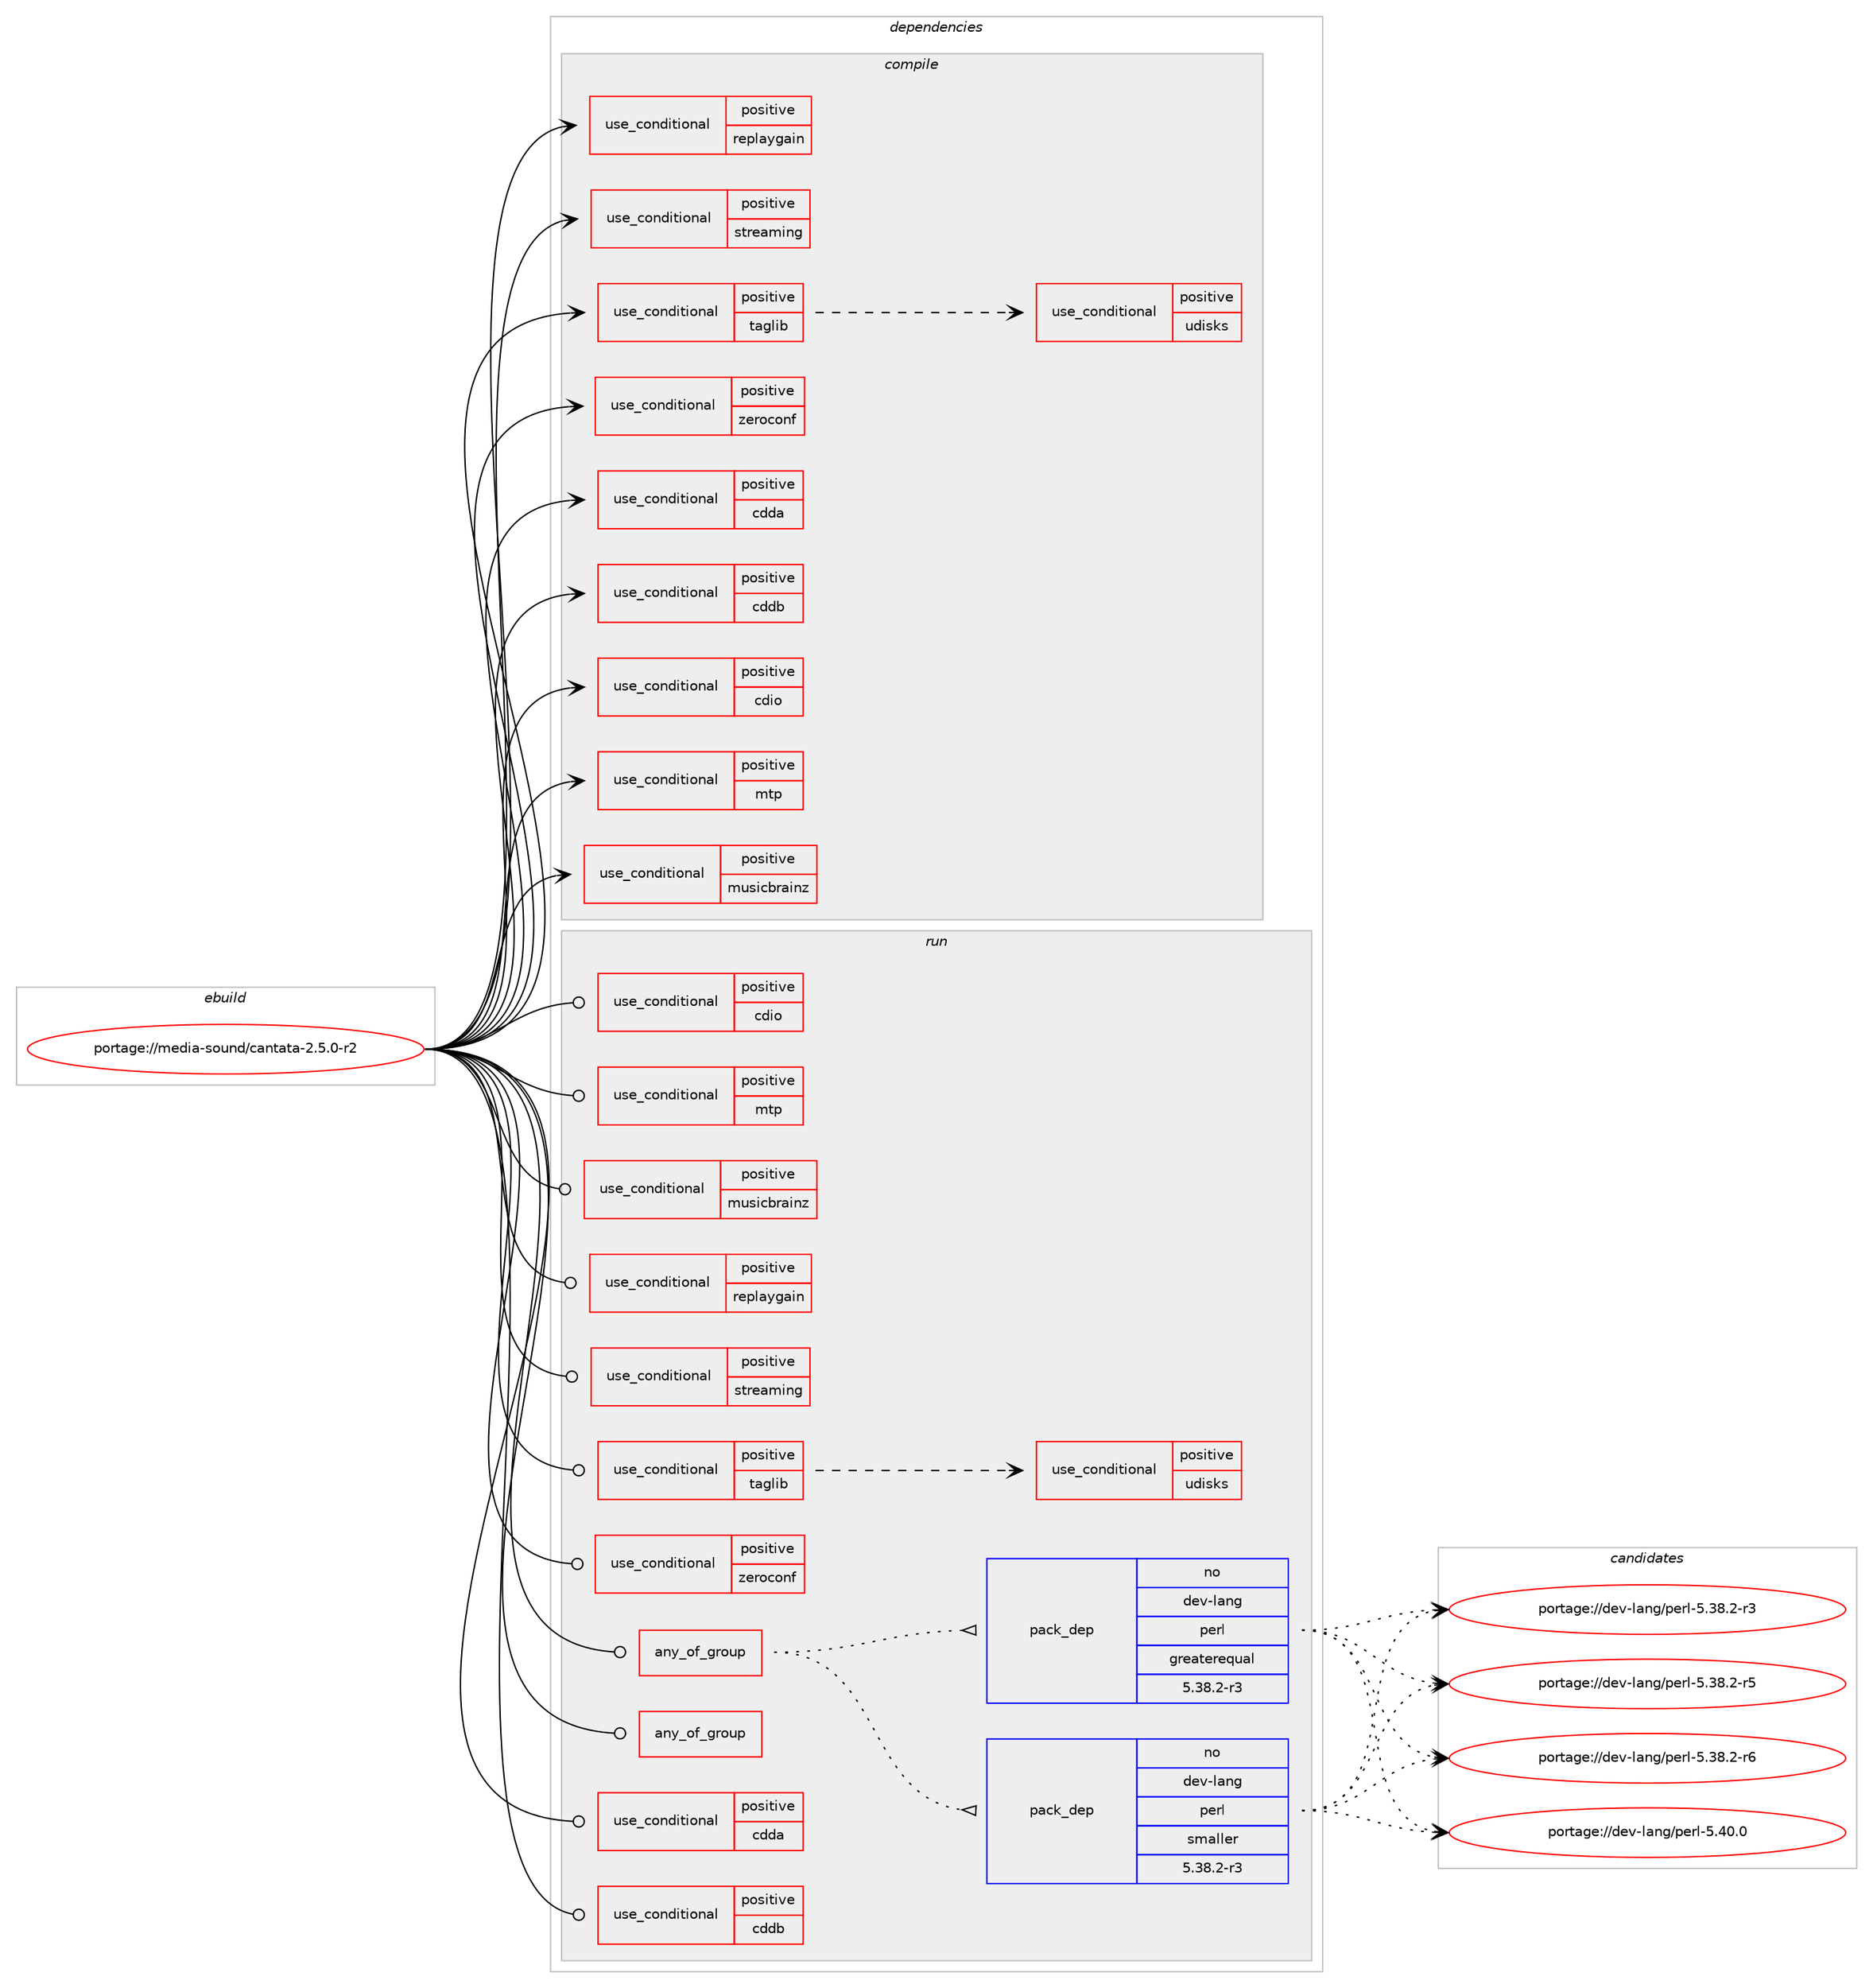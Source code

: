 digraph prolog {

# *************
# Graph options
# *************

newrank=true;
concentrate=true;
compound=true;
graph [rankdir=LR,fontname=Helvetica,fontsize=10,ranksep=1.5];#, ranksep=2.5, nodesep=0.2];
edge  [arrowhead=vee];
node  [fontname=Helvetica,fontsize=10];

# **********
# The ebuild
# **********

subgraph cluster_leftcol {
color=gray;
rank=same;
label=<<i>ebuild</i>>;
id [label="portage://media-sound/cantata-2.5.0-r2", color=red, width=4, href="../media-sound/cantata-2.5.0-r2.svg"];
}

# ****************
# The dependencies
# ****************

subgraph cluster_midcol {
color=gray;
label=<<i>dependencies</i>>;
subgraph cluster_compile {
fillcolor="#eeeeee";
style=filled;
label=<<i>compile</i>>;
subgraph cond77436 {
dependency162312 [label=<<TABLE BORDER="0" CELLBORDER="1" CELLSPACING="0" CELLPADDING="4"><TR><TD ROWSPAN="3" CELLPADDING="10">use_conditional</TD></TR><TR><TD>positive</TD></TR><TR><TD>cdda</TD></TR></TABLE>>, shape=none, color=red];
# *** BEGIN UNKNOWN DEPENDENCY TYPE (TODO) ***
# dependency162312 -> package_dependency(portage://media-sound/cantata-2.5.0-r2,install,no,media-sound,cdparanoia,none,[,,],[],[])
# *** END UNKNOWN DEPENDENCY TYPE (TODO) ***

}
id:e -> dependency162312:w [weight=20,style="solid",arrowhead="vee"];
subgraph cond77437 {
dependency162313 [label=<<TABLE BORDER="0" CELLBORDER="1" CELLSPACING="0" CELLPADDING="4"><TR><TD ROWSPAN="3" CELLPADDING="10">use_conditional</TD></TR><TR><TD>positive</TD></TR><TR><TD>cddb</TD></TR></TABLE>>, shape=none, color=red];
# *** BEGIN UNKNOWN DEPENDENCY TYPE (TODO) ***
# dependency162313 -> package_dependency(portage://media-sound/cantata-2.5.0-r2,install,no,media-libs,libcddb,none,[,,],[],[])
# *** END UNKNOWN DEPENDENCY TYPE (TODO) ***

}
id:e -> dependency162313:w [weight=20,style="solid",arrowhead="vee"];
subgraph cond77438 {
dependency162314 [label=<<TABLE BORDER="0" CELLBORDER="1" CELLSPACING="0" CELLPADDING="4"><TR><TD ROWSPAN="3" CELLPADDING="10">use_conditional</TD></TR><TR><TD>positive</TD></TR><TR><TD>cdio</TD></TR></TABLE>>, shape=none, color=red];
# *** BEGIN UNKNOWN DEPENDENCY TYPE (TODO) ***
# dependency162314 -> package_dependency(portage://media-sound/cantata-2.5.0-r2,install,no,dev-libs,libcdio-paranoia,none,[,,],any_same_slot,[])
# *** END UNKNOWN DEPENDENCY TYPE (TODO) ***

}
id:e -> dependency162314:w [weight=20,style="solid",arrowhead="vee"];
subgraph cond77439 {
dependency162315 [label=<<TABLE BORDER="0" CELLBORDER="1" CELLSPACING="0" CELLPADDING="4"><TR><TD ROWSPAN="3" CELLPADDING="10">use_conditional</TD></TR><TR><TD>positive</TD></TR><TR><TD>mtp</TD></TR></TABLE>>, shape=none, color=red];
# *** BEGIN UNKNOWN DEPENDENCY TYPE (TODO) ***
# dependency162315 -> package_dependency(portage://media-sound/cantata-2.5.0-r2,install,no,media-libs,libmtp,none,[,,],any_same_slot,[])
# *** END UNKNOWN DEPENDENCY TYPE (TODO) ***

}
id:e -> dependency162315:w [weight=20,style="solid",arrowhead="vee"];
subgraph cond77440 {
dependency162316 [label=<<TABLE BORDER="0" CELLBORDER="1" CELLSPACING="0" CELLPADDING="4"><TR><TD ROWSPAN="3" CELLPADDING="10">use_conditional</TD></TR><TR><TD>positive</TD></TR><TR><TD>musicbrainz</TD></TR></TABLE>>, shape=none, color=red];
# *** BEGIN UNKNOWN DEPENDENCY TYPE (TODO) ***
# dependency162316 -> package_dependency(portage://media-sound/cantata-2.5.0-r2,install,no,media-libs,musicbrainz,none,[,,],[slot(5),equal],[])
# *** END UNKNOWN DEPENDENCY TYPE (TODO) ***

}
id:e -> dependency162316:w [weight=20,style="solid",arrowhead="vee"];
subgraph cond77441 {
dependency162317 [label=<<TABLE BORDER="0" CELLBORDER="1" CELLSPACING="0" CELLPADDING="4"><TR><TD ROWSPAN="3" CELLPADDING="10">use_conditional</TD></TR><TR><TD>positive</TD></TR><TR><TD>replaygain</TD></TR></TABLE>>, shape=none, color=red];
# *** BEGIN UNKNOWN DEPENDENCY TYPE (TODO) ***
# dependency162317 -> package_dependency(portage://media-sound/cantata-2.5.0-r2,install,no,media-libs,libebur128,none,[,,],any_same_slot,[])
# *** END UNKNOWN DEPENDENCY TYPE (TODO) ***

# *** BEGIN UNKNOWN DEPENDENCY TYPE (TODO) ***
# dependency162317 -> package_dependency(portage://media-sound/cantata-2.5.0-r2,install,no,media-sound,mpg123,none,[,,],[],[])
# *** END UNKNOWN DEPENDENCY TYPE (TODO) ***

# *** BEGIN UNKNOWN DEPENDENCY TYPE (TODO) ***
# dependency162317 -> package_dependency(portage://media-sound/cantata-2.5.0-r2,install,no,media-video,ffmpeg,none,[,,],[slot(0),equal],[])
# *** END UNKNOWN DEPENDENCY TYPE (TODO) ***

}
id:e -> dependency162317:w [weight=20,style="solid",arrowhead="vee"];
subgraph cond77442 {
dependency162318 [label=<<TABLE BORDER="0" CELLBORDER="1" CELLSPACING="0" CELLPADDING="4"><TR><TD ROWSPAN="3" CELLPADDING="10">use_conditional</TD></TR><TR><TD>positive</TD></TR><TR><TD>streaming</TD></TR></TABLE>>, shape=none, color=red];
# *** BEGIN UNKNOWN DEPENDENCY TYPE (TODO) ***
# dependency162318 -> package_dependency(portage://media-sound/cantata-2.5.0-r2,install,no,dev-qt,qtmultimedia,none,[,,],[slot(5)],[])
# *** END UNKNOWN DEPENDENCY TYPE (TODO) ***

}
id:e -> dependency162318:w [weight=20,style="solid",arrowhead="vee"];
subgraph cond77443 {
dependency162319 [label=<<TABLE BORDER="0" CELLBORDER="1" CELLSPACING="0" CELLPADDING="4"><TR><TD ROWSPAN="3" CELLPADDING="10">use_conditional</TD></TR><TR><TD>positive</TD></TR><TR><TD>taglib</TD></TR></TABLE>>, shape=none, color=red];
# *** BEGIN UNKNOWN DEPENDENCY TYPE (TODO) ***
# dependency162319 -> package_dependency(portage://media-sound/cantata-2.5.0-r2,install,no,media-libs,taglib,none,[,,],[],[use(enable(asf),positive),use(enable(mp4),positive)])
# *** END UNKNOWN DEPENDENCY TYPE (TODO) ***

subgraph cond77444 {
dependency162320 [label=<<TABLE BORDER="0" CELLBORDER="1" CELLSPACING="0" CELLPADDING="4"><TR><TD ROWSPAN="3" CELLPADDING="10">use_conditional</TD></TR><TR><TD>positive</TD></TR><TR><TD>udisks</TD></TR></TABLE>>, shape=none, color=red];
# *** BEGIN UNKNOWN DEPENDENCY TYPE (TODO) ***
# dependency162320 -> package_dependency(portage://media-sound/cantata-2.5.0-r2,install,no,sys-fs,udisks,none,[,,],[slot(2)],[])
# *** END UNKNOWN DEPENDENCY TYPE (TODO) ***

}
dependency162319:e -> dependency162320:w [weight=20,style="dashed",arrowhead="vee"];
}
id:e -> dependency162319:w [weight=20,style="solid",arrowhead="vee"];
subgraph cond77445 {
dependency162321 [label=<<TABLE BORDER="0" CELLBORDER="1" CELLSPACING="0" CELLPADDING="4"><TR><TD ROWSPAN="3" CELLPADDING="10">use_conditional</TD></TR><TR><TD>positive</TD></TR><TR><TD>zeroconf</TD></TR></TABLE>>, shape=none, color=red];
# *** BEGIN UNKNOWN DEPENDENCY TYPE (TODO) ***
# dependency162321 -> package_dependency(portage://media-sound/cantata-2.5.0-r2,install,no,net-dns,avahi,none,[,,],[],[])
# *** END UNKNOWN DEPENDENCY TYPE (TODO) ***

}
id:e -> dependency162321:w [weight=20,style="solid",arrowhead="vee"];
# *** BEGIN UNKNOWN DEPENDENCY TYPE (TODO) ***
# id -> package_dependency(portage://media-sound/cantata-2.5.0-r2,install,no,dev-qt,qtconcurrent,none,[,,],[slot(5)],[])
# *** END UNKNOWN DEPENDENCY TYPE (TODO) ***

# *** BEGIN UNKNOWN DEPENDENCY TYPE (TODO) ***
# id -> package_dependency(portage://media-sound/cantata-2.5.0-r2,install,no,dev-qt,qtcore,none,[,,],[slot(5)],[])
# *** END UNKNOWN DEPENDENCY TYPE (TODO) ***

# *** BEGIN UNKNOWN DEPENDENCY TYPE (TODO) ***
# id -> package_dependency(portage://media-sound/cantata-2.5.0-r2,install,no,dev-qt,qtdbus,none,[,,],[slot(5)],[])
# *** END UNKNOWN DEPENDENCY TYPE (TODO) ***

# *** BEGIN UNKNOWN DEPENDENCY TYPE (TODO) ***
# id -> package_dependency(portage://media-sound/cantata-2.5.0-r2,install,no,dev-qt,qtgui,none,[,,],[slot(5)],[])
# *** END UNKNOWN DEPENDENCY TYPE (TODO) ***

# *** BEGIN UNKNOWN DEPENDENCY TYPE (TODO) ***
# id -> package_dependency(portage://media-sound/cantata-2.5.0-r2,install,no,dev-qt,qtnetwork,none,[,,],[slot(5)],[])
# *** END UNKNOWN DEPENDENCY TYPE (TODO) ***

# *** BEGIN UNKNOWN DEPENDENCY TYPE (TODO) ***
# id -> package_dependency(portage://media-sound/cantata-2.5.0-r2,install,no,dev-qt,qtsql,none,[,,],[slot(5)],[use(enable(sqlite),none)])
# *** END UNKNOWN DEPENDENCY TYPE (TODO) ***

# *** BEGIN UNKNOWN DEPENDENCY TYPE (TODO) ***
# id -> package_dependency(portage://media-sound/cantata-2.5.0-r2,install,no,dev-qt,qtsvg,none,[,,],[slot(5)],[])
# *** END UNKNOWN DEPENDENCY TYPE (TODO) ***

# *** BEGIN UNKNOWN DEPENDENCY TYPE (TODO) ***
# id -> package_dependency(portage://media-sound/cantata-2.5.0-r2,install,no,dev-qt,qtwidgets,none,[,,],[slot(5)],[])
# *** END UNKNOWN DEPENDENCY TYPE (TODO) ***

# *** BEGIN UNKNOWN DEPENDENCY TYPE (TODO) ***
# id -> package_dependency(portage://media-sound/cantata-2.5.0-r2,install,no,dev-qt,qtxml,none,[,,],[slot(5)],[])
# *** END UNKNOWN DEPENDENCY TYPE (TODO) ***

# *** BEGIN UNKNOWN DEPENDENCY TYPE (TODO) ***
# id -> package_dependency(portage://media-sound/cantata-2.5.0-r2,install,no,sys-libs,zlib,none,[,,],[],[])
# *** END UNKNOWN DEPENDENCY TYPE (TODO) ***

# *** BEGIN UNKNOWN DEPENDENCY TYPE (TODO) ***
# id -> package_dependency(portage://media-sound/cantata-2.5.0-r2,install,no,virtual,libudev,none,[,,],any_same_slot,[])
# *** END UNKNOWN DEPENDENCY TYPE (TODO) ***

}
subgraph cluster_compileandrun {
fillcolor="#eeeeee";
style=filled;
label=<<i>compile and run</i>>;
}
subgraph cluster_run {
fillcolor="#eeeeee";
style=filled;
label=<<i>run</i>>;
subgraph any2216 {
dependency162322 [label=<<TABLE BORDER="0" CELLBORDER="1" CELLSPACING="0" CELLPADDING="4"><TR><TD CELLPADDING="10">any_of_group</TD></TR></TABLE>>, shape=none, color=red];subgraph pack82496 {
dependency162323 [label=<<TABLE BORDER="0" CELLBORDER="1" CELLSPACING="0" CELLPADDING="4" WIDTH="220"><TR><TD ROWSPAN="6" CELLPADDING="30">pack_dep</TD></TR><TR><TD WIDTH="110">no</TD></TR><TR><TD>dev-lang</TD></TR><TR><TD>perl</TD></TR><TR><TD>greaterequal</TD></TR><TR><TD>5.38.2-r3</TD></TR></TABLE>>, shape=none, color=blue];
}
dependency162322:e -> dependency162323:w [weight=20,style="dotted",arrowhead="oinv"];
subgraph pack82497 {
dependency162324 [label=<<TABLE BORDER="0" CELLBORDER="1" CELLSPACING="0" CELLPADDING="4" WIDTH="220"><TR><TD ROWSPAN="6" CELLPADDING="30">pack_dep</TD></TR><TR><TD WIDTH="110">no</TD></TR><TR><TD>dev-lang</TD></TR><TR><TD>perl</TD></TR><TR><TD>smaller</TD></TR><TR><TD>5.38.2-r3</TD></TR></TABLE>>, shape=none, color=blue];
}
dependency162322:e -> dependency162324:w [weight=20,style="dotted",arrowhead="oinv"];
}
id:e -> dependency162322:w [weight=20,style="solid",arrowhead="odot"];
subgraph any2217 {
dependency162325 [label=<<TABLE BORDER="0" CELLBORDER="1" CELLSPACING="0" CELLPADDING="4"><TR><TD CELLPADDING="10">any_of_group</TD></TR></TABLE>>, shape=none, color=red];# *** BEGIN UNKNOWN DEPENDENCY TYPE (TODO) ***
# dependency162325 -> package_dependency(portage://media-sound/cantata-2.5.0-r2,run,no,kde-frameworks,breeze-icons,none,[,,],any_different_slot,[])
# *** END UNKNOWN DEPENDENCY TYPE (TODO) ***

# *** BEGIN UNKNOWN DEPENDENCY TYPE (TODO) ***
# dependency162325 -> package_dependency(portage://media-sound/cantata-2.5.0-r2,run,no,kde-frameworks,oxygen-icons,none,[,,],any_different_slot,[])
# *** END UNKNOWN DEPENDENCY TYPE (TODO) ***

}
id:e -> dependency162325:w [weight=20,style="solid",arrowhead="odot"];
subgraph cond77446 {
dependency162326 [label=<<TABLE BORDER="0" CELLBORDER="1" CELLSPACING="0" CELLPADDING="4"><TR><TD ROWSPAN="3" CELLPADDING="10">use_conditional</TD></TR><TR><TD>positive</TD></TR><TR><TD>cdda</TD></TR></TABLE>>, shape=none, color=red];
# *** BEGIN UNKNOWN DEPENDENCY TYPE (TODO) ***
# dependency162326 -> package_dependency(portage://media-sound/cantata-2.5.0-r2,run,no,media-sound,cdparanoia,none,[,,],[],[])
# *** END UNKNOWN DEPENDENCY TYPE (TODO) ***

}
id:e -> dependency162326:w [weight=20,style="solid",arrowhead="odot"];
subgraph cond77447 {
dependency162327 [label=<<TABLE BORDER="0" CELLBORDER="1" CELLSPACING="0" CELLPADDING="4"><TR><TD ROWSPAN="3" CELLPADDING="10">use_conditional</TD></TR><TR><TD>positive</TD></TR><TR><TD>cddb</TD></TR></TABLE>>, shape=none, color=red];
# *** BEGIN UNKNOWN DEPENDENCY TYPE (TODO) ***
# dependency162327 -> package_dependency(portage://media-sound/cantata-2.5.0-r2,run,no,media-libs,libcddb,none,[,,],[],[])
# *** END UNKNOWN DEPENDENCY TYPE (TODO) ***

}
id:e -> dependency162327:w [weight=20,style="solid",arrowhead="odot"];
subgraph cond77448 {
dependency162328 [label=<<TABLE BORDER="0" CELLBORDER="1" CELLSPACING="0" CELLPADDING="4"><TR><TD ROWSPAN="3" CELLPADDING="10">use_conditional</TD></TR><TR><TD>positive</TD></TR><TR><TD>cdio</TD></TR></TABLE>>, shape=none, color=red];
# *** BEGIN UNKNOWN DEPENDENCY TYPE (TODO) ***
# dependency162328 -> package_dependency(portage://media-sound/cantata-2.5.0-r2,run,no,dev-libs,libcdio-paranoia,none,[,,],any_same_slot,[])
# *** END UNKNOWN DEPENDENCY TYPE (TODO) ***

}
id:e -> dependency162328:w [weight=20,style="solid",arrowhead="odot"];
subgraph cond77449 {
dependency162329 [label=<<TABLE BORDER="0" CELLBORDER="1" CELLSPACING="0" CELLPADDING="4"><TR><TD ROWSPAN="3" CELLPADDING="10">use_conditional</TD></TR><TR><TD>positive</TD></TR><TR><TD>mtp</TD></TR></TABLE>>, shape=none, color=red];
# *** BEGIN UNKNOWN DEPENDENCY TYPE (TODO) ***
# dependency162329 -> package_dependency(portage://media-sound/cantata-2.5.0-r2,run,no,media-libs,libmtp,none,[,,],any_same_slot,[])
# *** END UNKNOWN DEPENDENCY TYPE (TODO) ***

}
id:e -> dependency162329:w [weight=20,style="solid",arrowhead="odot"];
subgraph cond77450 {
dependency162330 [label=<<TABLE BORDER="0" CELLBORDER="1" CELLSPACING="0" CELLPADDING="4"><TR><TD ROWSPAN="3" CELLPADDING="10">use_conditional</TD></TR><TR><TD>positive</TD></TR><TR><TD>musicbrainz</TD></TR></TABLE>>, shape=none, color=red];
# *** BEGIN UNKNOWN DEPENDENCY TYPE (TODO) ***
# dependency162330 -> package_dependency(portage://media-sound/cantata-2.5.0-r2,run,no,media-libs,musicbrainz,none,[,,],[slot(5),equal],[])
# *** END UNKNOWN DEPENDENCY TYPE (TODO) ***

}
id:e -> dependency162330:w [weight=20,style="solid",arrowhead="odot"];
subgraph cond77451 {
dependency162331 [label=<<TABLE BORDER="0" CELLBORDER="1" CELLSPACING="0" CELLPADDING="4"><TR><TD ROWSPAN="3" CELLPADDING="10">use_conditional</TD></TR><TR><TD>positive</TD></TR><TR><TD>replaygain</TD></TR></TABLE>>, shape=none, color=red];
# *** BEGIN UNKNOWN DEPENDENCY TYPE (TODO) ***
# dependency162331 -> package_dependency(portage://media-sound/cantata-2.5.0-r2,run,no,media-libs,libebur128,none,[,,],any_same_slot,[])
# *** END UNKNOWN DEPENDENCY TYPE (TODO) ***

# *** BEGIN UNKNOWN DEPENDENCY TYPE (TODO) ***
# dependency162331 -> package_dependency(portage://media-sound/cantata-2.5.0-r2,run,no,media-sound,mpg123,none,[,,],[],[])
# *** END UNKNOWN DEPENDENCY TYPE (TODO) ***

# *** BEGIN UNKNOWN DEPENDENCY TYPE (TODO) ***
# dependency162331 -> package_dependency(portage://media-sound/cantata-2.5.0-r2,run,no,media-video,ffmpeg,none,[,,],[slot(0),equal],[])
# *** END UNKNOWN DEPENDENCY TYPE (TODO) ***

}
id:e -> dependency162331:w [weight=20,style="solid",arrowhead="odot"];
subgraph cond77452 {
dependency162332 [label=<<TABLE BORDER="0" CELLBORDER="1" CELLSPACING="0" CELLPADDING="4"><TR><TD ROWSPAN="3" CELLPADDING="10">use_conditional</TD></TR><TR><TD>positive</TD></TR><TR><TD>streaming</TD></TR></TABLE>>, shape=none, color=red];
# *** BEGIN UNKNOWN DEPENDENCY TYPE (TODO) ***
# dependency162332 -> package_dependency(portage://media-sound/cantata-2.5.0-r2,run,no,dev-qt,qtmultimedia,none,[,,],[slot(5)],[])
# *** END UNKNOWN DEPENDENCY TYPE (TODO) ***

}
id:e -> dependency162332:w [weight=20,style="solid",arrowhead="odot"];
subgraph cond77453 {
dependency162333 [label=<<TABLE BORDER="0" CELLBORDER="1" CELLSPACING="0" CELLPADDING="4"><TR><TD ROWSPAN="3" CELLPADDING="10">use_conditional</TD></TR><TR><TD>positive</TD></TR><TR><TD>taglib</TD></TR></TABLE>>, shape=none, color=red];
# *** BEGIN UNKNOWN DEPENDENCY TYPE (TODO) ***
# dependency162333 -> package_dependency(portage://media-sound/cantata-2.5.0-r2,run,no,media-libs,taglib,none,[,,],[],[use(enable(asf),positive),use(enable(mp4),positive)])
# *** END UNKNOWN DEPENDENCY TYPE (TODO) ***

subgraph cond77454 {
dependency162334 [label=<<TABLE BORDER="0" CELLBORDER="1" CELLSPACING="0" CELLPADDING="4"><TR><TD ROWSPAN="3" CELLPADDING="10">use_conditional</TD></TR><TR><TD>positive</TD></TR><TR><TD>udisks</TD></TR></TABLE>>, shape=none, color=red];
# *** BEGIN UNKNOWN DEPENDENCY TYPE (TODO) ***
# dependency162334 -> package_dependency(portage://media-sound/cantata-2.5.0-r2,run,no,sys-fs,udisks,none,[,,],[slot(2)],[])
# *** END UNKNOWN DEPENDENCY TYPE (TODO) ***

}
dependency162333:e -> dependency162334:w [weight=20,style="dashed",arrowhead="vee"];
}
id:e -> dependency162333:w [weight=20,style="solid",arrowhead="odot"];
subgraph cond77455 {
dependency162335 [label=<<TABLE BORDER="0" CELLBORDER="1" CELLSPACING="0" CELLPADDING="4"><TR><TD ROWSPAN="3" CELLPADDING="10">use_conditional</TD></TR><TR><TD>positive</TD></TR><TR><TD>zeroconf</TD></TR></TABLE>>, shape=none, color=red];
# *** BEGIN UNKNOWN DEPENDENCY TYPE (TODO) ***
# dependency162335 -> package_dependency(portage://media-sound/cantata-2.5.0-r2,run,no,net-dns,avahi,none,[,,],[],[])
# *** END UNKNOWN DEPENDENCY TYPE (TODO) ***

}
id:e -> dependency162335:w [weight=20,style="solid",arrowhead="odot"];
# *** BEGIN UNKNOWN DEPENDENCY TYPE (TODO) ***
# id -> package_dependency(portage://media-sound/cantata-2.5.0-r2,run,no,dev-qt,qtcore,none,[,,],[slot(5)],[])
# *** END UNKNOWN DEPENDENCY TYPE (TODO) ***

# *** BEGIN UNKNOWN DEPENDENCY TYPE (TODO) ***
# id -> package_dependency(portage://media-sound/cantata-2.5.0-r2,run,no,dev-qt,qtdbus,none,[,,],[slot(5)],[])
# *** END UNKNOWN DEPENDENCY TYPE (TODO) ***

# *** BEGIN UNKNOWN DEPENDENCY TYPE (TODO) ***
# id -> package_dependency(portage://media-sound/cantata-2.5.0-r2,run,no,dev-qt,qtgui,none,[,,],[slot(5)],[])
# *** END UNKNOWN DEPENDENCY TYPE (TODO) ***

# *** BEGIN UNKNOWN DEPENDENCY TYPE (TODO) ***
# id -> package_dependency(portage://media-sound/cantata-2.5.0-r2,run,no,dev-qt,qtnetwork,none,[,,],[slot(5)],[])
# *** END UNKNOWN DEPENDENCY TYPE (TODO) ***

# *** BEGIN UNKNOWN DEPENDENCY TYPE (TODO) ***
# id -> package_dependency(portage://media-sound/cantata-2.5.0-r2,run,no,dev-qt,qtsql,none,[,,],[slot(5)],[use(enable(sqlite),none)])
# *** END UNKNOWN DEPENDENCY TYPE (TODO) ***

# *** BEGIN UNKNOWN DEPENDENCY TYPE (TODO) ***
# id -> package_dependency(portage://media-sound/cantata-2.5.0-r2,run,no,dev-qt,qtsvg,none,[,,],[slot(5)],[])
# *** END UNKNOWN DEPENDENCY TYPE (TODO) ***

# *** BEGIN UNKNOWN DEPENDENCY TYPE (TODO) ***
# id -> package_dependency(portage://media-sound/cantata-2.5.0-r2,run,no,dev-qt,qtwidgets,none,[,,],[slot(5)],[])
# *** END UNKNOWN DEPENDENCY TYPE (TODO) ***

# *** BEGIN UNKNOWN DEPENDENCY TYPE (TODO) ***
# id -> package_dependency(portage://media-sound/cantata-2.5.0-r2,run,no,dev-qt,qtxml,none,[,,],[slot(5)],[])
# *** END UNKNOWN DEPENDENCY TYPE (TODO) ***

# *** BEGIN UNKNOWN DEPENDENCY TYPE (TODO) ***
# id -> package_dependency(portage://media-sound/cantata-2.5.0-r2,run,no,sys-libs,zlib,none,[,,],[],[])
# *** END UNKNOWN DEPENDENCY TYPE (TODO) ***

# *** BEGIN UNKNOWN DEPENDENCY TYPE (TODO) ***
# id -> package_dependency(portage://media-sound/cantata-2.5.0-r2,run,no,virtual,libudev,none,[,,],any_same_slot,[])
# *** END UNKNOWN DEPENDENCY TYPE (TODO) ***

}
}

# **************
# The candidates
# **************

subgraph cluster_choices {
rank=same;
color=gray;
label=<<i>candidates</i>>;

subgraph choice82496 {
color=black;
nodesep=1;
choice100101118451089711010347112101114108455346515646504511451 [label="portage://dev-lang/perl-5.38.2-r3", color=red, width=4,href="../dev-lang/perl-5.38.2-r3.svg"];
choice100101118451089711010347112101114108455346515646504511453 [label="portage://dev-lang/perl-5.38.2-r5", color=red, width=4,href="../dev-lang/perl-5.38.2-r5.svg"];
choice100101118451089711010347112101114108455346515646504511454 [label="portage://dev-lang/perl-5.38.2-r6", color=red, width=4,href="../dev-lang/perl-5.38.2-r6.svg"];
choice10010111845108971101034711210111410845534652484648 [label="portage://dev-lang/perl-5.40.0", color=red, width=4,href="../dev-lang/perl-5.40.0.svg"];
dependency162323:e -> choice100101118451089711010347112101114108455346515646504511451:w [style=dotted,weight="100"];
dependency162323:e -> choice100101118451089711010347112101114108455346515646504511453:w [style=dotted,weight="100"];
dependency162323:e -> choice100101118451089711010347112101114108455346515646504511454:w [style=dotted,weight="100"];
dependency162323:e -> choice10010111845108971101034711210111410845534652484648:w [style=dotted,weight="100"];
}
subgraph choice82497 {
color=black;
nodesep=1;
choice100101118451089711010347112101114108455346515646504511451 [label="portage://dev-lang/perl-5.38.2-r3", color=red, width=4,href="../dev-lang/perl-5.38.2-r3.svg"];
choice100101118451089711010347112101114108455346515646504511453 [label="portage://dev-lang/perl-5.38.2-r5", color=red, width=4,href="../dev-lang/perl-5.38.2-r5.svg"];
choice100101118451089711010347112101114108455346515646504511454 [label="portage://dev-lang/perl-5.38.2-r6", color=red, width=4,href="../dev-lang/perl-5.38.2-r6.svg"];
choice10010111845108971101034711210111410845534652484648 [label="portage://dev-lang/perl-5.40.0", color=red, width=4,href="../dev-lang/perl-5.40.0.svg"];
dependency162324:e -> choice100101118451089711010347112101114108455346515646504511451:w [style=dotted,weight="100"];
dependency162324:e -> choice100101118451089711010347112101114108455346515646504511453:w [style=dotted,weight="100"];
dependency162324:e -> choice100101118451089711010347112101114108455346515646504511454:w [style=dotted,weight="100"];
dependency162324:e -> choice10010111845108971101034711210111410845534652484648:w [style=dotted,weight="100"];
}
}

}
